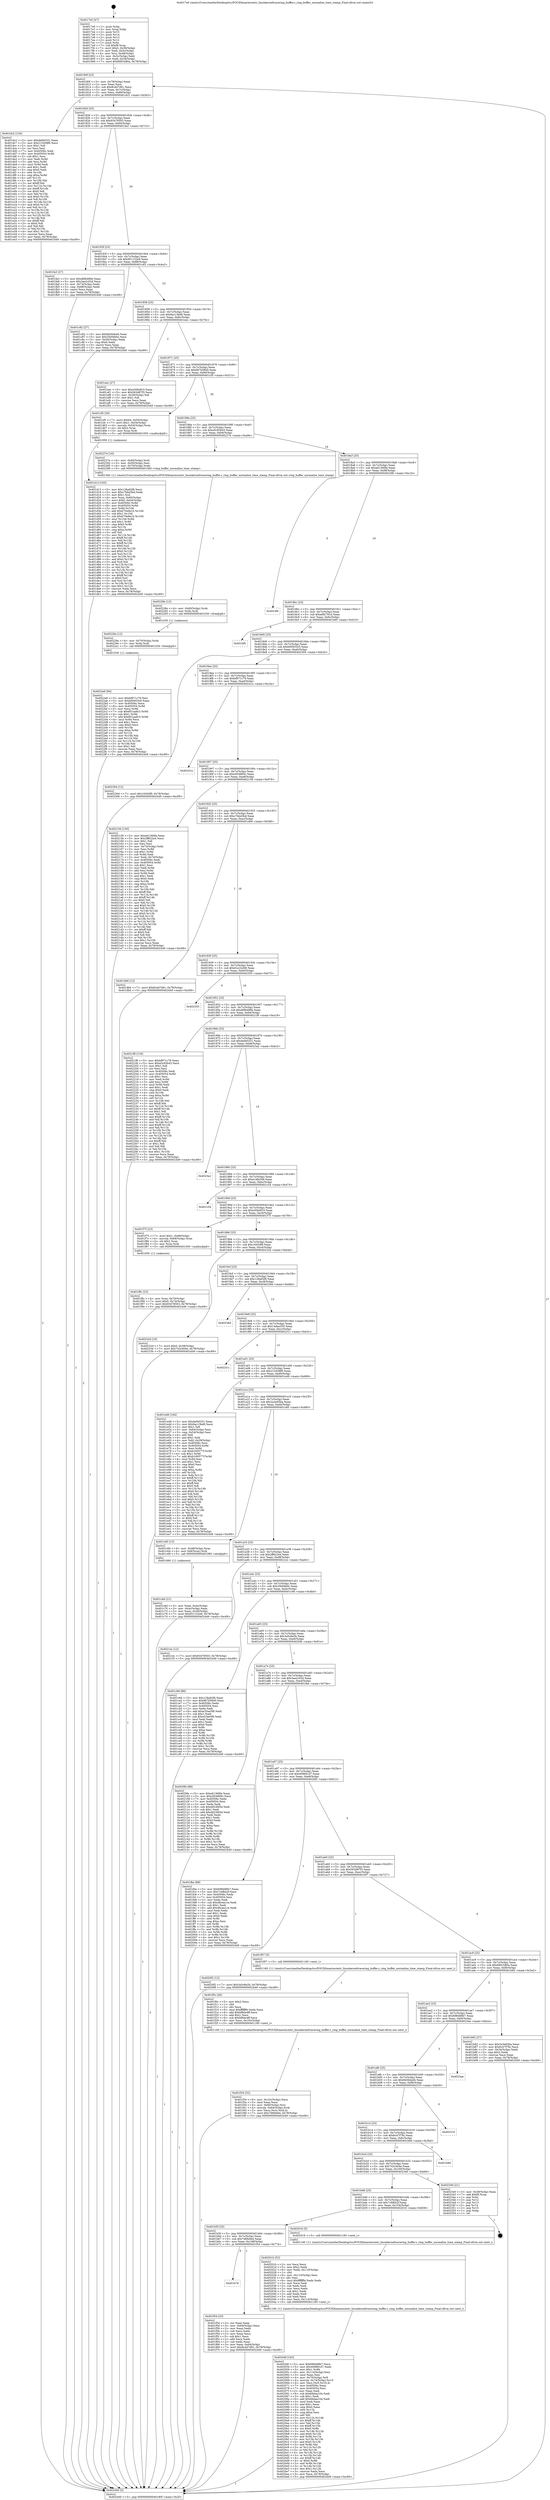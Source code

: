 digraph "0x4017e0" {
  label = "0x4017e0 (/mnt/c/Users/mathe/Desktop/tcc/POCII/binaries/extr_linuxkerneltracering_buffer.c_ring_buffer_normalize_time_stamp_Final-ollvm.out::main(0))"
  labelloc = "t"
  node[shape=record]

  Entry [label="",width=0.3,height=0.3,shape=circle,fillcolor=black,style=filled]
  "0x40180f" [label="{
     0x40180f [23]\l
     | [instrs]\l
     &nbsp;&nbsp;0x40180f \<+3\>: mov -0x78(%rbp),%eax\l
     &nbsp;&nbsp;0x401812 \<+2\>: mov %eax,%ecx\l
     &nbsp;&nbsp;0x401814 \<+6\>: sub $0x8c4d7d91,%ecx\l
     &nbsp;&nbsp;0x40181a \<+3\>: mov %eax,-0x7c(%rbp)\l
     &nbsp;&nbsp;0x40181d \<+3\>: mov %ecx,-0x80(%rbp)\l
     &nbsp;&nbsp;0x401820 \<+6\>: je 0000000000401dc2 \<main+0x5e2\>\l
  }"]
  "0x401dc2" [label="{
     0x401dc2 [134]\l
     | [instrs]\l
     &nbsp;&nbsp;0x401dc2 \<+5\>: mov $0xdef40331,%eax\l
     &nbsp;&nbsp;0x401dc7 \<+5\>: mov $0x215458f0,%ecx\l
     &nbsp;&nbsp;0x401dcc \<+2\>: mov $0x1,%dl\l
     &nbsp;&nbsp;0x401dce \<+2\>: xor %esi,%esi\l
     &nbsp;&nbsp;0x401dd0 \<+7\>: mov 0x40506c,%edi\l
     &nbsp;&nbsp;0x401dd7 \<+8\>: mov 0x405054,%r8d\l
     &nbsp;&nbsp;0x401ddf \<+3\>: sub $0x1,%esi\l
     &nbsp;&nbsp;0x401de2 \<+3\>: mov %edi,%r9d\l
     &nbsp;&nbsp;0x401de5 \<+3\>: add %esi,%r9d\l
     &nbsp;&nbsp;0x401de8 \<+4\>: imul %r9d,%edi\l
     &nbsp;&nbsp;0x401dec \<+3\>: and $0x1,%edi\l
     &nbsp;&nbsp;0x401def \<+3\>: cmp $0x0,%edi\l
     &nbsp;&nbsp;0x401df2 \<+4\>: sete %r10b\l
     &nbsp;&nbsp;0x401df6 \<+4\>: cmp $0xa,%r8d\l
     &nbsp;&nbsp;0x401dfa \<+4\>: setl %r11b\l
     &nbsp;&nbsp;0x401dfe \<+3\>: mov %r10b,%bl\l
     &nbsp;&nbsp;0x401e01 \<+3\>: xor $0xff,%bl\l
     &nbsp;&nbsp;0x401e04 \<+3\>: mov %r11b,%r14b\l
     &nbsp;&nbsp;0x401e07 \<+4\>: xor $0xff,%r14b\l
     &nbsp;&nbsp;0x401e0b \<+3\>: xor $0x0,%dl\l
     &nbsp;&nbsp;0x401e0e \<+3\>: mov %bl,%r15b\l
     &nbsp;&nbsp;0x401e11 \<+4\>: and $0x0,%r15b\l
     &nbsp;&nbsp;0x401e15 \<+3\>: and %dl,%r10b\l
     &nbsp;&nbsp;0x401e18 \<+3\>: mov %r14b,%r12b\l
     &nbsp;&nbsp;0x401e1b \<+4\>: and $0x0,%r12b\l
     &nbsp;&nbsp;0x401e1f \<+3\>: and %dl,%r11b\l
     &nbsp;&nbsp;0x401e22 \<+3\>: or %r10b,%r15b\l
     &nbsp;&nbsp;0x401e25 \<+3\>: or %r11b,%r12b\l
     &nbsp;&nbsp;0x401e28 \<+3\>: xor %r12b,%r15b\l
     &nbsp;&nbsp;0x401e2b \<+3\>: or %r14b,%bl\l
     &nbsp;&nbsp;0x401e2e \<+3\>: xor $0xff,%bl\l
     &nbsp;&nbsp;0x401e31 \<+3\>: or $0x0,%dl\l
     &nbsp;&nbsp;0x401e34 \<+2\>: and %dl,%bl\l
     &nbsp;&nbsp;0x401e36 \<+3\>: or %bl,%r15b\l
     &nbsp;&nbsp;0x401e39 \<+4\>: test $0x1,%r15b\l
     &nbsp;&nbsp;0x401e3d \<+3\>: cmovne %ecx,%eax\l
     &nbsp;&nbsp;0x401e40 \<+3\>: mov %eax,-0x78(%rbp)\l
     &nbsp;&nbsp;0x401e43 \<+5\>: jmp 0000000000402449 \<main+0xc69\>\l
  }"]
  "0x401826" [label="{
     0x401826 [25]\l
     | [instrs]\l
     &nbsp;&nbsp;0x401826 \<+5\>: jmp 000000000040182b \<main+0x4b\>\l
     &nbsp;&nbsp;0x40182b \<+3\>: mov -0x7c(%rbp),%eax\l
     &nbsp;&nbsp;0x40182e \<+5\>: sub $0x93478503,%eax\l
     &nbsp;&nbsp;0x401833 \<+6\>: mov %eax,-0x84(%rbp)\l
     &nbsp;&nbsp;0x401839 \<+6\>: je 0000000000401fa3 \<main+0x7c3\>\l
  }"]
  Exit [label="",width=0.3,height=0.3,shape=circle,fillcolor=black,style=filled,peripheries=2]
  "0x401fa3" [label="{
     0x401fa3 [27]\l
     | [instrs]\l
     &nbsp;&nbsp;0x401fa3 \<+5\>: mov $0xd6fb486b,%eax\l
     &nbsp;&nbsp;0x401fa8 \<+5\>: mov $0x3ae2c02d,%ecx\l
     &nbsp;&nbsp;0x401fad \<+3\>: mov -0x74(%rbp),%edx\l
     &nbsp;&nbsp;0x401fb0 \<+3\>: cmp -0x68(%rbp),%edx\l
     &nbsp;&nbsp;0x401fb3 \<+3\>: cmovl %ecx,%eax\l
     &nbsp;&nbsp;0x401fb6 \<+3\>: mov %eax,-0x78(%rbp)\l
     &nbsp;&nbsp;0x401fb9 \<+5\>: jmp 0000000000402449 \<main+0xc69\>\l
  }"]
  "0x40183f" [label="{
     0x40183f [25]\l
     | [instrs]\l
     &nbsp;&nbsp;0x40183f \<+5\>: jmp 0000000000401844 \<main+0x64\>\l
     &nbsp;&nbsp;0x401844 \<+3\>: mov -0x7c(%rbp),%eax\l
     &nbsp;&nbsp;0x401847 \<+5\>: sub $0x951152e9,%eax\l
     &nbsp;&nbsp;0x40184c \<+6\>: mov %eax,-0x88(%rbp)\l
     &nbsp;&nbsp;0x401852 \<+6\>: je 0000000000401c82 \<main+0x4a2\>\l
  }"]
  "0x4022a6" [label="{
     0x4022a6 [94]\l
     | [instrs]\l
     &nbsp;&nbsp;0x4022a6 \<+5\>: mov $0xbf971c79,%esi\l
     &nbsp;&nbsp;0x4022ab \<+5\>: mov $0xb00933c0,%eax\l
     &nbsp;&nbsp;0x4022b0 \<+7\>: mov 0x40506c,%ecx\l
     &nbsp;&nbsp;0x4022b7 \<+8\>: mov 0x405054,%r8d\l
     &nbsp;&nbsp;0x4022bf \<+3\>: mov %ecx,%r9d\l
     &nbsp;&nbsp;0x4022c2 \<+7\>: sub $0x801aa8c3,%r9d\l
     &nbsp;&nbsp;0x4022c9 \<+4\>: sub $0x1,%r9d\l
     &nbsp;&nbsp;0x4022cd \<+7\>: add $0x801aa8c3,%r9d\l
     &nbsp;&nbsp;0x4022d4 \<+4\>: imul %r9d,%ecx\l
     &nbsp;&nbsp;0x4022d8 \<+3\>: and $0x1,%ecx\l
     &nbsp;&nbsp;0x4022db \<+3\>: cmp $0x0,%ecx\l
     &nbsp;&nbsp;0x4022de \<+4\>: sete %r10b\l
     &nbsp;&nbsp;0x4022e2 \<+4\>: cmp $0xa,%r8d\l
     &nbsp;&nbsp;0x4022e6 \<+4\>: setl %r11b\l
     &nbsp;&nbsp;0x4022ea \<+3\>: mov %r10b,%bl\l
     &nbsp;&nbsp;0x4022ed \<+3\>: and %r11b,%bl\l
     &nbsp;&nbsp;0x4022f0 \<+3\>: xor %r11b,%r10b\l
     &nbsp;&nbsp;0x4022f3 \<+3\>: or %r10b,%bl\l
     &nbsp;&nbsp;0x4022f6 \<+3\>: test $0x1,%bl\l
     &nbsp;&nbsp;0x4022f9 \<+3\>: cmovne %eax,%esi\l
     &nbsp;&nbsp;0x4022fc \<+3\>: mov %esi,-0x78(%rbp)\l
     &nbsp;&nbsp;0x4022ff \<+5\>: jmp 0000000000402449 \<main+0xc69\>\l
  }"]
  "0x401c82" [label="{
     0x401c82 [27]\l
     | [instrs]\l
     &nbsp;&nbsp;0x401c82 \<+5\>: mov $0x6b56ded4,%eax\l
     &nbsp;&nbsp;0x401c87 \<+5\>: mov $0x35b94b0c,%ecx\l
     &nbsp;&nbsp;0x401c8c \<+3\>: mov -0x30(%rbp),%edx\l
     &nbsp;&nbsp;0x401c8f \<+3\>: cmp $0x0,%edx\l
     &nbsp;&nbsp;0x401c92 \<+3\>: cmove %ecx,%eax\l
     &nbsp;&nbsp;0x401c95 \<+3\>: mov %eax,-0x78(%rbp)\l
     &nbsp;&nbsp;0x401c98 \<+5\>: jmp 0000000000402449 \<main+0xc69\>\l
  }"]
  "0x401858" [label="{
     0x401858 [25]\l
     | [instrs]\l
     &nbsp;&nbsp;0x401858 \<+5\>: jmp 000000000040185d \<main+0x7d\>\l
     &nbsp;&nbsp;0x40185d \<+3\>: mov -0x7c(%rbp),%eax\l
     &nbsp;&nbsp;0x401860 \<+5\>: sub $0x9ac13bd0,%eax\l
     &nbsp;&nbsp;0x401865 \<+6\>: mov %eax,-0x8c(%rbp)\l
     &nbsp;&nbsp;0x40186b \<+6\>: je 0000000000401eec \<main+0x70c\>\l
  }"]
  "0x40229a" [label="{
     0x40229a [12]\l
     | [instrs]\l
     &nbsp;&nbsp;0x40229a \<+4\>: mov -0x70(%rbp),%rdx\l
     &nbsp;&nbsp;0x40229e \<+3\>: mov %rdx,%rdi\l
     &nbsp;&nbsp;0x4022a1 \<+5\>: call 0000000000401030 \<free@plt\>\l
     | [calls]\l
     &nbsp;&nbsp;0x401030 \{1\} (unknown)\l
  }"]
  "0x401eec" [label="{
     0x401eec [27]\l
     | [instrs]\l
     &nbsp;&nbsp;0x401eec \<+5\>: mov $0xe50b4f10,%eax\l
     &nbsp;&nbsp;0x401ef1 \<+5\>: mov $0x563d87f3,%ecx\l
     &nbsp;&nbsp;0x401ef6 \<+3\>: mov -0x29(%rbp),%dl\l
     &nbsp;&nbsp;0x401ef9 \<+3\>: test $0x1,%dl\l
     &nbsp;&nbsp;0x401efc \<+3\>: cmovne %ecx,%eax\l
     &nbsp;&nbsp;0x401eff \<+3\>: mov %eax,-0x78(%rbp)\l
     &nbsp;&nbsp;0x401f02 \<+5\>: jmp 0000000000402449 \<main+0xc69\>\l
  }"]
  "0x401871" [label="{
     0x401871 [25]\l
     | [instrs]\l
     &nbsp;&nbsp;0x401871 \<+5\>: jmp 0000000000401876 \<main+0x96\>\l
     &nbsp;&nbsp;0x401876 \<+3\>: mov -0x7c(%rbp),%eax\l
     &nbsp;&nbsp;0x401879 \<+5\>: sub $0x9b7b5840,%eax\l
     &nbsp;&nbsp;0x40187e \<+6\>: mov %eax,-0x90(%rbp)\l
     &nbsp;&nbsp;0x401884 \<+6\>: je 0000000000401cf5 \<main+0x515\>\l
  }"]
  "0x40228e" [label="{
     0x40228e [12]\l
     | [instrs]\l
     &nbsp;&nbsp;0x40228e \<+4\>: mov -0x60(%rbp),%rdx\l
     &nbsp;&nbsp;0x402292 \<+3\>: mov %rdx,%rdi\l
     &nbsp;&nbsp;0x402295 \<+5\>: call 0000000000401030 \<free@plt\>\l
     | [calls]\l
     &nbsp;&nbsp;0x401030 \{1\} (unknown)\l
  }"]
  "0x401cf5" [label="{
     0x401cf5 [30]\l
     | [instrs]\l
     &nbsp;&nbsp;0x401cf5 \<+7\>: movl $0x64,-0x50(%rbp)\l
     &nbsp;&nbsp;0x401cfc \<+7\>: movl $0x1,-0x54(%rbp)\l
     &nbsp;&nbsp;0x401d03 \<+4\>: movslq -0x54(%rbp),%rax\l
     &nbsp;&nbsp;0x401d07 \<+4\>: shl $0x2,%rax\l
     &nbsp;&nbsp;0x401d0b \<+3\>: mov %rax,%rdi\l
     &nbsp;&nbsp;0x401d0e \<+5\>: call 0000000000401050 \<malloc@plt\>\l
     | [calls]\l
     &nbsp;&nbsp;0x401050 \{1\} (unknown)\l
  }"]
  "0x40188a" [label="{
     0x40188a [25]\l
     | [instrs]\l
     &nbsp;&nbsp;0x40188a \<+5\>: jmp 000000000040188f \<main+0xaf\>\l
     &nbsp;&nbsp;0x40188f \<+3\>: mov -0x7c(%rbp),%eax\l
     &nbsp;&nbsp;0x401892 \<+5\>: sub $0xa5c93b43,%eax\l
     &nbsp;&nbsp;0x401897 \<+6\>: mov %eax,-0x94(%rbp)\l
     &nbsp;&nbsp;0x40189d \<+6\>: je 000000000040227e \<main+0xa9e\>\l
  }"]
  "0x40204f" [label="{
     0x40204f [163]\l
     | [instrs]\l
     &nbsp;&nbsp;0x40204f \<+5\>: mov $0x698488b7,%ecx\l
     &nbsp;&nbsp;0x402054 \<+5\>: mov $0x409681d7,%edx\l
     &nbsp;&nbsp;0x402059 \<+3\>: mov $0x1,%r8b\l
     &nbsp;&nbsp;0x40205c \<+6\>: mov -0x114(%rbp),%esi\l
     &nbsp;&nbsp;0x402062 \<+3\>: imul %eax,%esi\l
     &nbsp;&nbsp;0x402065 \<+4\>: mov -0x70(%rbp),%r9\l
     &nbsp;&nbsp;0x402069 \<+4\>: movslq -0x74(%rbp),%r10\l
     &nbsp;&nbsp;0x40206d \<+4\>: mov %esi,(%r9,%r10,4)\l
     &nbsp;&nbsp;0x402071 \<+7\>: mov 0x40506c,%eax\l
     &nbsp;&nbsp;0x402078 \<+7\>: mov 0x405054,%esi\l
     &nbsp;&nbsp;0x40207f \<+2\>: mov %eax,%edi\l
     &nbsp;&nbsp;0x402081 \<+6\>: sub $0x66daa104,%edi\l
     &nbsp;&nbsp;0x402087 \<+3\>: sub $0x1,%edi\l
     &nbsp;&nbsp;0x40208a \<+6\>: add $0x66daa104,%edi\l
     &nbsp;&nbsp;0x402090 \<+3\>: imul %edi,%eax\l
     &nbsp;&nbsp;0x402093 \<+3\>: and $0x1,%eax\l
     &nbsp;&nbsp;0x402096 \<+3\>: cmp $0x0,%eax\l
     &nbsp;&nbsp;0x402099 \<+4\>: sete %r11b\l
     &nbsp;&nbsp;0x40209d \<+3\>: cmp $0xa,%esi\l
     &nbsp;&nbsp;0x4020a0 \<+3\>: setl %bl\l
     &nbsp;&nbsp;0x4020a3 \<+3\>: mov %r11b,%r14b\l
     &nbsp;&nbsp;0x4020a6 \<+4\>: xor $0xff,%r14b\l
     &nbsp;&nbsp;0x4020aa \<+3\>: mov %bl,%r15b\l
     &nbsp;&nbsp;0x4020ad \<+4\>: xor $0xff,%r15b\l
     &nbsp;&nbsp;0x4020b1 \<+4\>: xor $0x0,%r8b\l
     &nbsp;&nbsp;0x4020b5 \<+3\>: mov %r14b,%r12b\l
     &nbsp;&nbsp;0x4020b8 \<+4\>: and $0x0,%r12b\l
     &nbsp;&nbsp;0x4020bc \<+3\>: and %r8b,%r11b\l
     &nbsp;&nbsp;0x4020bf \<+3\>: mov %r15b,%r13b\l
     &nbsp;&nbsp;0x4020c2 \<+4\>: and $0x0,%r13b\l
     &nbsp;&nbsp;0x4020c6 \<+3\>: and %r8b,%bl\l
     &nbsp;&nbsp;0x4020c9 \<+3\>: or %r11b,%r12b\l
     &nbsp;&nbsp;0x4020cc \<+3\>: or %bl,%r13b\l
     &nbsp;&nbsp;0x4020cf \<+3\>: xor %r13b,%r12b\l
     &nbsp;&nbsp;0x4020d2 \<+3\>: or %r15b,%r14b\l
     &nbsp;&nbsp;0x4020d5 \<+4\>: xor $0xff,%r14b\l
     &nbsp;&nbsp;0x4020d9 \<+4\>: or $0x0,%r8b\l
     &nbsp;&nbsp;0x4020dd \<+3\>: and %r8b,%r14b\l
     &nbsp;&nbsp;0x4020e0 \<+3\>: or %r14b,%r12b\l
     &nbsp;&nbsp;0x4020e3 \<+4\>: test $0x1,%r12b\l
     &nbsp;&nbsp;0x4020e7 \<+3\>: cmovne %edx,%ecx\l
     &nbsp;&nbsp;0x4020ea \<+3\>: mov %ecx,-0x78(%rbp)\l
     &nbsp;&nbsp;0x4020ed \<+5\>: jmp 0000000000402449 \<main+0xc69\>\l
  }"]
  "0x40227e" [label="{
     0x40227e [16]\l
     | [instrs]\l
     &nbsp;&nbsp;0x40227e \<+4\>: mov -0x60(%rbp),%rdi\l
     &nbsp;&nbsp;0x402282 \<+3\>: mov -0x50(%rbp),%esi\l
     &nbsp;&nbsp;0x402285 \<+4\>: mov -0x70(%rbp),%rdx\l
     &nbsp;&nbsp;0x402289 \<+5\>: call 00000000004015b0 \<ring_buffer_normalize_time_stamp\>\l
     | [calls]\l
     &nbsp;&nbsp;0x4015b0 \{1\} (/mnt/c/Users/mathe/Desktop/tcc/POCII/binaries/extr_linuxkerneltracering_buffer.c_ring_buffer_normalize_time_stamp_Final-ollvm.out::ring_buffer_normalize_time_stamp)\l
  }"]
  "0x4018a3" [label="{
     0x4018a3 [25]\l
     | [instrs]\l
     &nbsp;&nbsp;0x4018a3 \<+5\>: jmp 00000000004018a8 \<main+0xc8\>\l
     &nbsp;&nbsp;0x4018a8 \<+3\>: mov -0x7c(%rbp),%eax\l
     &nbsp;&nbsp;0x4018ab \<+5\>: sub $0xa61366fa,%eax\l
     &nbsp;&nbsp;0x4018b0 \<+6\>: mov %eax,-0x98(%rbp)\l
     &nbsp;&nbsp;0x4018b6 \<+6\>: je 00000000004023fb \<main+0xc1b\>\l
  }"]
  "0x40201b" [label="{
     0x40201b [52]\l
     | [instrs]\l
     &nbsp;&nbsp;0x40201b \<+2\>: xor %ecx,%ecx\l
     &nbsp;&nbsp;0x40201d \<+5\>: mov $0x2,%edx\l
     &nbsp;&nbsp;0x402022 \<+6\>: mov %edx,-0x110(%rbp)\l
     &nbsp;&nbsp;0x402028 \<+1\>: cltd\l
     &nbsp;&nbsp;0x402029 \<+6\>: mov -0x110(%rbp),%esi\l
     &nbsp;&nbsp;0x40202f \<+2\>: idiv %esi\l
     &nbsp;&nbsp;0x402031 \<+6\>: imul $0xfffffffe,%edx,%edx\l
     &nbsp;&nbsp;0x402037 \<+2\>: mov %ecx,%edi\l
     &nbsp;&nbsp;0x402039 \<+2\>: sub %edx,%edi\l
     &nbsp;&nbsp;0x40203b \<+2\>: mov %ecx,%edx\l
     &nbsp;&nbsp;0x40203d \<+3\>: sub $0x1,%edx\l
     &nbsp;&nbsp;0x402040 \<+2\>: add %edx,%edi\l
     &nbsp;&nbsp;0x402042 \<+2\>: sub %edi,%ecx\l
     &nbsp;&nbsp;0x402044 \<+6\>: mov %ecx,-0x114(%rbp)\l
     &nbsp;&nbsp;0x40204a \<+5\>: call 0000000000401160 \<next_i\>\l
     | [calls]\l
     &nbsp;&nbsp;0x401160 \{1\} (/mnt/c/Users/mathe/Desktop/tcc/POCII/binaries/extr_linuxkerneltracering_buffer.c_ring_buffer_normalize_time_stamp_Final-ollvm.out::next_i)\l
  }"]
  "0x4023fb" [label="{
     0x4023fb\l
  }", style=dashed]
  "0x4018bc" [label="{
     0x4018bc [25]\l
     | [instrs]\l
     &nbsp;&nbsp;0x4018bc \<+5\>: jmp 00000000004018c1 \<main+0xe1\>\l
     &nbsp;&nbsp;0x4018c1 \<+3\>: mov -0x7c(%rbp),%eax\l
     &nbsp;&nbsp;0x4018c4 \<+5\>: sub $0xa6f2781d,%eax\l
     &nbsp;&nbsp;0x4018c9 \<+6\>: mov %eax,-0x9c(%rbp)\l
     &nbsp;&nbsp;0x4018cf \<+6\>: je 0000000000401bf0 \<main+0x410\>\l
  }"]
  "0x401f8c" [label="{
     0x401f8c [23]\l
     | [instrs]\l
     &nbsp;&nbsp;0x401f8c \<+4\>: mov %rax,-0x70(%rbp)\l
     &nbsp;&nbsp;0x401f90 \<+7\>: movl $0x0,-0x74(%rbp)\l
     &nbsp;&nbsp;0x401f97 \<+7\>: movl $0x93478503,-0x78(%rbp)\l
     &nbsp;&nbsp;0x401f9e \<+5\>: jmp 0000000000402449 \<main+0xc69\>\l
  }"]
  "0x401bf0" [label="{
     0x401bf0\l
  }", style=dashed]
  "0x4018d5" [label="{
     0x4018d5 [25]\l
     | [instrs]\l
     &nbsp;&nbsp;0x4018d5 \<+5\>: jmp 00000000004018da \<main+0xfa\>\l
     &nbsp;&nbsp;0x4018da \<+3\>: mov -0x7c(%rbp),%eax\l
     &nbsp;&nbsp;0x4018dd \<+5\>: sub $0xb00933c0,%eax\l
     &nbsp;&nbsp;0x4018e2 \<+6\>: mov %eax,-0xa0(%rbp)\l
     &nbsp;&nbsp;0x4018e8 \<+6\>: je 0000000000402304 \<main+0xb24\>\l
  }"]
  "0x401b78" [label="{
     0x401b78\l
  }", style=dashed]
  "0x402304" [label="{
     0x402304 [12]\l
     | [instrs]\l
     &nbsp;&nbsp;0x402304 \<+7\>: movl $0x1645df9,-0x78(%rbp)\l
     &nbsp;&nbsp;0x40230b \<+5\>: jmp 0000000000402449 \<main+0xc69\>\l
  }"]
  "0x4018ee" [label="{
     0x4018ee [25]\l
     | [instrs]\l
     &nbsp;&nbsp;0x4018ee \<+5\>: jmp 00000000004018f3 \<main+0x113\>\l
     &nbsp;&nbsp;0x4018f3 \<+3\>: mov -0x7c(%rbp),%eax\l
     &nbsp;&nbsp;0x4018f6 \<+5\>: sub $0xbf971c79,%eax\l
     &nbsp;&nbsp;0x4018fb \<+6\>: mov %eax,-0xa4(%rbp)\l
     &nbsp;&nbsp;0x401901 \<+6\>: je 000000000040241a \<main+0xc3a\>\l
  }"]
  "0x401f54" [label="{
     0x401f54 [33]\l
     | [instrs]\l
     &nbsp;&nbsp;0x401f54 \<+2\>: xor %eax,%eax\l
     &nbsp;&nbsp;0x401f56 \<+3\>: mov -0x64(%rbp),%ecx\l
     &nbsp;&nbsp;0x401f59 \<+2\>: mov %eax,%edx\l
     &nbsp;&nbsp;0x401f5b \<+2\>: sub %ecx,%edx\l
     &nbsp;&nbsp;0x401f5d \<+2\>: mov %eax,%ecx\l
     &nbsp;&nbsp;0x401f5f \<+3\>: sub $0x1,%ecx\l
     &nbsp;&nbsp;0x401f62 \<+2\>: add %ecx,%edx\l
     &nbsp;&nbsp;0x401f64 \<+2\>: sub %edx,%eax\l
     &nbsp;&nbsp;0x401f66 \<+3\>: mov %eax,-0x64(%rbp)\l
     &nbsp;&nbsp;0x401f69 \<+7\>: movl $0x8c4d7d91,-0x78(%rbp)\l
     &nbsp;&nbsp;0x401f70 \<+5\>: jmp 0000000000402449 \<main+0xc69\>\l
  }"]
  "0x40241a" [label="{
     0x40241a\l
  }", style=dashed]
  "0x401907" [label="{
     0x401907 [25]\l
     | [instrs]\l
     &nbsp;&nbsp;0x401907 \<+5\>: jmp 000000000040190c \<main+0x12c\>\l
     &nbsp;&nbsp;0x40190c \<+3\>: mov -0x7c(%rbp),%eax\l
     &nbsp;&nbsp;0x40190f \<+5\>: sub $0xc654860c,%eax\l
     &nbsp;&nbsp;0x401914 \<+6\>: mov %eax,-0xa8(%rbp)\l
     &nbsp;&nbsp;0x40191a \<+6\>: je 0000000000402156 \<main+0x976\>\l
  }"]
  "0x401b5f" [label="{
     0x401b5f [25]\l
     | [instrs]\l
     &nbsp;&nbsp;0x401b5f \<+5\>: jmp 0000000000401b64 \<main+0x384\>\l
     &nbsp;&nbsp;0x401b64 \<+3\>: mov -0x7c(%rbp),%eax\l
     &nbsp;&nbsp;0x401b67 \<+5\>: sub $0x7d6fe9e4,%eax\l
     &nbsp;&nbsp;0x401b6c \<+6\>: mov %eax,-0x108(%rbp)\l
     &nbsp;&nbsp;0x401b72 \<+6\>: je 0000000000401f54 \<main+0x774\>\l
  }"]
  "0x402156" [label="{
     0x402156 [150]\l
     | [instrs]\l
     &nbsp;&nbsp;0x402156 \<+5\>: mov $0xa61366fa,%eax\l
     &nbsp;&nbsp;0x40215b \<+5\>: mov $0x2ff622e4,%ecx\l
     &nbsp;&nbsp;0x402160 \<+2\>: mov $0x1,%dl\l
     &nbsp;&nbsp;0x402162 \<+2\>: xor %esi,%esi\l
     &nbsp;&nbsp;0x402164 \<+3\>: mov -0x74(%rbp),%edi\l
     &nbsp;&nbsp;0x402167 \<+3\>: mov %esi,%r8d\l
     &nbsp;&nbsp;0x40216a \<+4\>: sub $0x1,%r8d\l
     &nbsp;&nbsp;0x40216e \<+3\>: sub %r8d,%edi\l
     &nbsp;&nbsp;0x402171 \<+3\>: mov %edi,-0x74(%rbp)\l
     &nbsp;&nbsp;0x402174 \<+7\>: mov 0x40506c,%edi\l
     &nbsp;&nbsp;0x40217b \<+8\>: mov 0x405054,%r8d\l
     &nbsp;&nbsp;0x402183 \<+3\>: sub $0x1,%esi\l
     &nbsp;&nbsp;0x402186 \<+3\>: mov %edi,%r9d\l
     &nbsp;&nbsp;0x402189 \<+3\>: add %esi,%r9d\l
     &nbsp;&nbsp;0x40218c \<+4\>: imul %r9d,%edi\l
     &nbsp;&nbsp;0x402190 \<+3\>: and $0x1,%edi\l
     &nbsp;&nbsp;0x402193 \<+3\>: cmp $0x0,%edi\l
     &nbsp;&nbsp;0x402196 \<+4\>: sete %r10b\l
     &nbsp;&nbsp;0x40219a \<+4\>: cmp $0xa,%r8d\l
     &nbsp;&nbsp;0x40219e \<+4\>: setl %r11b\l
     &nbsp;&nbsp;0x4021a2 \<+3\>: mov %r10b,%bl\l
     &nbsp;&nbsp;0x4021a5 \<+3\>: xor $0xff,%bl\l
     &nbsp;&nbsp;0x4021a8 \<+3\>: mov %r11b,%r14b\l
     &nbsp;&nbsp;0x4021ab \<+4\>: xor $0xff,%r14b\l
     &nbsp;&nbsp;0x4021af \<+3\>: xor $0x0,%dl\l
     &nbsp;&nbsp;0x4021b2 \<+3\>: mov %bl,%r15b\l
     &nbsp;&nbsp;0x4021b5 \<+4\>: and $0x0,%r15b\l
     &nbsp;&nbsp;0x4021b9 \<+3\>: and %dl,%r10b\l
     &nbsp;&nbsp;0x4021bc \<+3\>: mov %r14b,%r12b\l
     &nbsp;&nbsp;0x4021bf \<+4\>: and $0x0,%r12b\l
     &nbsp;&nbsp;0x4021c3 \<+3\>: and %dl,%r11b\l
     &nbsp;&nbsp;0x4021c6 \<+3\>: or %r10b,%r15b\l
     &nbsp;&nbsp;0x4021c9 \<+3\>: or %r11b,%r12b\l
     &nbsp;&nbsp;0x4021cc \<+3\>: xor %r12b,%r15b\l
     &nbsp;&nbsp;0x4021cf \<+3\>: or %r14b,%bl\l
     &nbsp;&nbsp;0x4021d2 \<+3\>: xor $0xff,%bl\l
     &nbsp;&nbsp;0x4021d5 \<+3\>: or $0x0,%dl\l
     &nbsp;&nbsp;0x4021d8 \<+2\>: and %dl,%bl\l
     &nbsp;&nbsp;0x4021da \<+3\>: or %bl,%r15b\l
     &nbsp;&nbsp;0x4021dd \<+4\>: test $0x1,%r15b\l
     &nbsp;&nbsp;0x4021e1 \<+3\>: cmovne %ecx,%eax\l
     &nbsp;&nbsp;0x4021e4 \<+3\>: mov %eax,-0x78(%rbp)\l
     &nbsp;&nbsp;0x4021e7 \<+5\>: jmp 0000000000402449 \<main+0xc69\>\l
  }"]
  "0x401920" [label="{
     0x401920 [25]\l
     | [instrs]\l
     &nbsp;&nbsp;0x401920 \<+5\>: jmp 0000000000401925 \<main+0x145\>\l
     &nbsp;&nbsp;0x401925 \<+3\>: mov -0x7c(%rbp),%eax\l
     &nbsp;&nbsp;0x401928 \<+5\>: sub $0xc7bbd3bd,%eax\l
     &nbsp;&nbsp;0x40192d \<+6\>: mov %eax,-0xac(%rbp)\l
     &nbsp;&nbsp;0x401933 \<+6\>: je 0000000000401db6 \<main+0x5d6\>\l
  }"]
  "0x402016" [label="{
     0x402016 [5]\l
     | [instrs]\l
     &nbsp;&nbsp;0x402016 \<+5\>: call 0000000000401160 \<next_i\>\l
     | [calls]\l
     &nbsp;&nbsp;0x401160 \{1\} (/mnt/c/Users/mathe/Desktop/tcc/POCII/binaries/extr_linuxkerneltracering_buffer.c_ring_buffer_normalize_time_stamp_Final-ollvm.out::next_i)\l
  }"]
  "0x401db6" [label="{
     0x401db6 [12]\l
     | [instrs]\l
     &nbsp;&nbsp;0x401db6 \<+7\>: movl $0x8c4d7d91,-0x78(%rbp)\l
     &nbsp;&nbsp;0x401dbd \<+5\>: jmp 0000000000402449 \<main+0xc69\>\l
  }"]
  "0x401939" [label="{
     0x401939 [25]\l
     | [instrs]\l
     &nbsp;&nbsp;0x401939 \<+5\>: jmp 000000000040193e \<main+0x15e\>\l
     &nbsp;&nbsp;0x40193e \<+3\>: mov -0x7c(%rbp),%eax\l
     &nbsp;&nbsp;0x401941 \<+5\>: sub $0xd1a1b268,%eax\l
     &nbsp;&nbsp;0x401946 \<+6\>: mov %eax,-0xb0(%rbp)\l
     &nbsp;&nbsp;0x40194c \<+6\>: je 0000000000402355 \<main+0xb75\>\l
  }"]
  "0x401b46" [label="{
     0x401b46 [25]\l
     | [instrs]\l
     &nbsp;&nbsp;0x401b46 \<+5\>: jmp 0000000000401b4b \<main+0x36b\>\l
     &nbsp;&nbsp;0x401b4b \<+3\>: mov -0x7c(%rbp),%eax\l
     &nbsp;&nbsp;0x401b4e \<+5\>: sub $0x7c4fbb2f,%eax\l
     &nbsp;&nbsp;0x401b53 \<+6\>: mov %eax,-0x104(%rbp)\l
     &nbsp;&nbsp;0x401b59 \<+6\>: je 0000000000402016 \<main+0x836\>\l
  }"]
  "0x402355" [label="{
     0x402355\l
  }", style=dashed]
  "0x401952" [label="{
     0x401952 [25]\l
     | [instrs]\l
     &nbsp;&nbsp;0x401952 \<+5\>: jmp 0000000000401957 \<main+0x177\>\l
     &nbsp;&nbsp;0x401957 \<+3\>: mov -0x7c(%rbp),%eax\l
     &nbsp;&nbsp;0x40195a \<+5\>: sub $0xd6fb486b,%eax\l
     &nbsp;&nbsp;0x40195f \<+6\>: mov %eax,-0xb4(%rbp)\l
     &nbsp;&nbsp;0x401965 \<+6\>: je 00000000004021f8 \<main+0xa18\>\l
  }"]
  "0x402340" [label="{
     0x402340 [21]\l
     | [instrs]\l
     &nbsp;&nbsp;0x402340 \<+3\>: mov -0x38(%rbp),%eax\l
     &nbsp;&nbsp;0x402343 \<+7\>: add $0xf8,%rsp\l
     &nbsp;&nbsp;0x40234a \<+1\>: pop %rbx\l
     &nbsp;&nbsp;0x40234b \<+2\>: pop %r12\l
     &nbsp;&nbsp;0x40234d \<+2\>: pop %r13\l
     &nbsp;&nbsp;0x40234f \<+2\>: pop %r14\l
     &nbsp;&nbsp;0x402351 \<+2\>: pop %r15\l
     &nbsp;&nbsp;0x402353 \<+1\>: pop %rbp\l
     &nbsp;&nbsp;0x402354 \<+1\>: ret\l
  }"]
  "0x4021f8" [label="{
     0x4021f8 [134]\l
     | [instrs]\l
     &nbsp;&nbsp;0x4021f8 \<+5\>: mov $0xbf971c79,%eax\l
     &nbsp;&nbsp;0x4021fd \<+5\>: mov $0xa5c93b43,%ecx\l
     &nbsp;&nbsp;0x402202 \<+2\>: mov $0x1,%dl\l
     &nbsp;&nbsp;0x402204 \<+2\>: xor %esi,%esi\l
     &nbsp;&nbsp;0x402206 \<+7\>: mov 0x40506c,%edi\l
     &nbsp;&nbsp;0x40220d \<+8\>: mov 0x405054,%r8d\l
     &nbsp;&nbsp;0x402215 \<+3\>: sub $0x1,%esi\l
     &nbsp;&nbsp;0x402218 \<+3\>: mov %edi,%r9d\l
     &nbsp;&nbsp;0x40221b \<+3\>: add %esi,%r9d\l
     &nbsp;&nbsp;0x40221e \<+4\>: imul %r9d,%edi\l
     &nbsp;&nbsp;0x402222 \<+3\>: and $0x1,%edi\l
     &nbsp;&nbsp;0x402225 \<+3\>: cmp $0x0,%edi\l
     &nbsp;&nbsp;0x402228 \<+4\>: sete %r10b\l
     &nbsp;&nbsp;0x40222c \<+4\>: cmp $0xa,%r8d\l
     &nbsp;&nbsp;0x402230 \<+4\>: setl %r11b\l
     &nbsp;&nbsp;0x402234 \<+3\>: mov %r10b,%bl\l
     &nbsp;&nbsp;0x402237 \<+3\>: xor $0xff,%bl\l
     &nbsp;&nbsp;0x40223a \<+3\>: mov %r11b,%r14b\l
     &nbsp;&nbsp;0x40223d \<+4\>: xor $0xff,%r14b\l
     &nbsp;&nbsp;0x402241 \<+3\>: xor $0x1,%dl\l
     &nbsp;&nbsp;0x402244 \<+3\>: mov %bl,%r15b\l
     &nbsp;&nbsp;0x402247 \<+4\>: and $0xff,%r15b\l
     &nbsp;&nbsp;0x40224b \<+3\>: and %dl,%r10b\l
     &nbsp;&nbsp;0x40224e \<+3\>: mov %r14b,%r12b\l
     &nbsp;&nbsp;0x402251 \<+4\>: and $0xff,%r12b\l
     &nbsp;&nbsp;0x402255 \<+3\>: and %dl,%r11b\l
     &nbsp;&nbsp;0x402258 \<+3\>: or %r10b,%r15b\l
     &nbsp;&nbsp;0x40225b \<+3\>: or %r11b,%r12b\l
     &nbsp;&nbsp;0x40225e \<+3\>: xor %r12b,%r15b\l
     &nbsp;&nbsp;0x402261 \<+3\>: or %r14b,%bl\l
     &nbsp;&nbsp;0x402264 \<+3\>: xor $0xff,%bl\l
     &nbsp;&nbsp;0x402267 \<+3\>: or $0x1,%dl\l
     &nbsp;&nbsp;0x40226a \<+2\>: and %dl,%bl\l
     &nbsp;&nbsp;0x40226c \<+3\>: or %bl,%r15b\l
     &nbsp;&nbsp;0x40226f \<+4\>: test $0x1,%r15b\l
     &nbsp;&nbsp;0x402273 \<+3\>: cmovne %ecx,%eax\l
     &nbsp;&nbsp;0x402276 \<+3\>: mov %eax,-0x78(%rbp)\l
     &nbsp;&nbsp;0x402279 \<+5\>: jmp 0000000000402449 \<main+0xc69\>\l
  }"]
  "0x40196b" [label="{
     0x40196b [25]\l
     | [instrs]\l
     &nbsp;&nbsp;0x40196b \<+5\>: jmp 0000000000401970 \<main+0x190\>\l
     &nbsp;&nbsp;0x401970 \<+3\>: mov -0x7c(%rbp),%eax\l
     &nbsp;&nbsp;0x401973 \<+5\>: sub $0xdef40331,%eax\l
     &nbsp;&nbsp;0x401978 \<+6\>: mov %eax,-0xb8(%rbp)\l
     &nbsp;&nbsp;0x40197e \<+6\>: je 00000000004023a2 \<main+0xbc2\>\l
  }"]
  "0x401b2d" [label="{
     0x401b2d [25]\l
     | [instrs]\l
     &nbsp;&nbsp;0x401b2d \<+5\>: jmp 0000000000401b32 \<main+0x352\>\l
     &nbsp;&nbsp;0x401b32 \<+3\>: mov -0x7c(%rbp),%eax\l
     &nbsp;&nbsp;0x401b35 \<+5\>: sub $0x743c404e,%eax\l
     &nbsp;&nbsp;0x401b3a \<+6\>: mov %eax,-0x100(%rbp)\l
     &nbsp;&nbsp;0x401b40 \<+6\>: je 0000000000402340 \<main+0xb60\>\l
  }"]
  "0x4023a2" [label="{
     0x4023a2\l
  }", style=dashed]
  "0x401984" [label="{
     0x401984 [25]\l
     | [instrs]\l
     &nbsp;&nbsp;0x401984 \<+5\>: jmp 0000000000401989 \<main+0x1a9\>\l
     &nbsp;&nbsp;0x401989 \<+3\>: mov -0x7c(%rbp),%eax\l
     &nbsp;&nbsp;0x40198c \<+5\>: sub $0xe1dfa548,%eax\l
     &nbsp;&nbsp;0x401991 \<+6\>: mov %eax,-0xbc(%rbp)\l
     &nbsp;&nbsp;0x401997 \<+6\>: je 0000000000401c54 \<main+0x474\>\l
  }"]
  "0x401b9d" [label="{
     0x401b9d\l
  }", style=dashed]
  "0x401c54" [label="{
     0x401c54\l
  }", style=dashed]
  "0x40199d" [label="{
     0x40199d [25]\l
     | [instrs]\l
     &nbsp;&nbsp;0x40199d \<+5\>: jmp 00000000004019a2 \<main+0x1c2\>\l
     &nbsp;&nbsp;0x4019a2 \<+3\>: mov -0x7c(%rbp),%eax\l
     &nbsp;&nbsp;0x4019a5 \<+5\>: sub $0xe50b4f10,%eax\l
     &nbsp;&nbsp;0x4019aa \<+6\>: mov %eax,-0xc0(%rbp)\l
     &nbsp;&nbsp;0x4019b0 \<+6\>: je 0000000000401f75 \<main+0x795\>\l
  }"]
  "0x401b14" [label="{
     0x401b14 [25]\l
     | [instrs]\l
     &nbsp;&nbsp;0x401b14 \<+5\>: jmp 0000000000401b19 \<main+0x339\>\l
     &nbsp;&nbsp;0x401b19 \<+3\>: mov -0x7c(%rbp),%eax\l
     &nbsp;&nbsp;0x401b1c \<+5\>: sub $0x6c47f78c,%eax\l
     &nbsp;&nbsp;0x401b21 \<+6\>: mov %eax,-0xfc(%rbp)\l
     &nbsp;&nbsp;0x401b27 \<+6\>: je 0000000000401b9d \<main+0x3bd\>\l
  }"]
  "0x401f75" [label="{
     0x401f75 [23]\l
     | [instrs]\l
     &nbsp;&nbsp;0x401f75 \<+7\>: movl $0x1,-0x68(%rbp)\l
     &nbsp;&nbsp;0x401f7c \<+4\>: movslq -0x68(%rbp),%rax\l
     &nbsp;&nbsp;0x401f80 \<+4\>: shl $0x2,%rax\l
     &nbsp;&nbsp;0x401f84 \<+3\>: mov %rax,%rdi\l
     &nbsp;&nbsp;0x401f87 \<+5\>: call 0000000000401050 \<malloc@plt\>\l
     | [calls]\l
     &nbsp;&nbsp;0x401050 \{1\} (unknown)\l
  }"]
  "0x4019b6" [label="{
     0x4019b6 [25]\l
     | [instrs]\l
     &nbsp;&nbsp;0x4019b6 \<+5\>: jmp 00000000004019bb \<main+0x1db\>\l
     &nbsp;&nbsp;0x4019bb \<+3\>: mov -0x7c(%rbp),%eax\l
     &nbsp;&nbsp;0x4019be \<+5\>: sub $0x1645df9,%eax\l
     &nbsp;&nbsp;0x4019c3 \<+6\>: mov %eax,-0xc4(%rbp)\l
     &nbsp;&nbsp;0x4019c9 \<+6\>: je 000000000040232d \<main+0xb4d\>\l
  }"]
  "0x402310" [label="{
     0x402310\l
  }", style=dashed]
  "0x40232d" [label="{
     0x40232d [19]\l
     | [instrs]\l
     &nbsp;&nbsp;0x40232d \<+7\>: movl $0x0,-0x38(%rbp)\l
     &nbsp;&nbsp;0x402334 \<+7\>: movl $0x743c404e,-0x78(%rbp)\l
     &nbsp;&nbsp;0x40233b \<+5\>: jmp 0000000000402449 \<main+0xc69\>\l
  }"]
  "0x4019cf" [label="{
     0x4019cf [25]\l
     | [instrs]\l
     &nbsp;&nbsp;0x4019cf \<+5\>: jmp 00000000004019d4 \<main+0x1f4\>\l
     &nbsp;&nbsp;0x4019d4 \<+3\>: mov -0x7c(%rbp),%eax\l
     &nbsp;&nbsp;0x4019d7 \<+5\>: sub $0x128a92f6,%eax\l
     &nbsp;&nbsp;0x4019dc \<+6\>: mov %eax,-0xc8(%rbp)\l
     &nbsp;&nbsp;0x4019e2 \<+6\>: je 000000000040236d \<main+0xb8d\>\l
  }"]
  "0x401afb" [label="{
     0x401afb [25]\l
     | [instrs]\l
     &nbsp;&nbsp;0x401afb \<+5\>: jmp 0000000000401b00 \<main+0x320\>\l
     &nbsp;&nbsp;0x401b00 \<+3\>: mov -0x7c(%rbp),%eax\l
     &nbsp;&nbsp;0x401b03 \<+5\>: sub $0x6b56ded4,%eax\l
     &nbsp;&nbsp;0x401b08 \<+6\>: mov %eax,-0xf8(%rbp)\l
     &nbsp;&nbsp;0x401b0e \<+6\>: je 0000000000402310 \<main+0xb30\>\l
  }"]
  "0x40236d" [label="{
     0x40236d\l
  }", style=dashed]
  "0x4019e8" [label="{
     0x4019e8 [25]\l
     | [instrs]\l
     &nbsp;&nbsp;0x4019e8 \<+5\>: jmp 00000000004019ed \<main+0x20d\>\l
     &nbsp;&nbsp;0x4019ed \<+3\>: mov -0x7c(%rbp),%eax\l
     &nbsp;&nbsp;0x4019f0 \<+5\>: sub $0x14dea355,%eax\l
     &nbsp;&nbsp;0x4019f5 \<+6\>: mov %eax,-0xcc(%rbp)\l
     &nbsp;&nbsp;0x4019fb \<+6\>: je 000000000040231c \<main+0xb3c\>\l
  }"]
  "0x4023ae" [label="{
     0x4023ae\l
  }", style=dashed]
  "0x40231c" [label="{
     0x40231c\l
  }", style=dashed]
  "0x401a01" [label="{
     0x401a01 [25]\l
     | [instrs]\l
     &nbsp;&nbsp;0x401a01 \<+5\>: jmp 0000000000401a06 \<main+0x226\>\l
     &nbsp;&nbsp;0x401a06 \<+3\>: mov -0x7c(%rbp),%eax\l
     &nbsp;&nbsp;0x401a09 \<+5\>: sub $0x215458f0,%eax\l
     &nbsp;&nbsp;0x401a0e \<+6\>: mov %eax,-0xd0(%rbp)\l
     &nbsp;&nbsp;0x401a14 \<+6\>: je 0000000000401e48 \<main+0x668\>\l
  }"]
  "0x401f34" [label="{
     0x401f34 [32]\l
     | [instrs]\l
     &nbsp;&nbsp;0x401f34 \<+6\>: mov -0x10c(%rbp),%ecx\l
     &nbsp;&nbsp;0x401f3a \<+3\>: imul %eax,%ecx\l
     &nbsp;&nbsp;0x401f3d \<+4\>: mov -0x60(%rbp),%rsi\l
     &nbsp;&nbsp;0x401f41 \<+4\>: movslq -0x64(%rbp),%rdi\l
     &nbsp;&nbsp;0x401f45 \<+3\>: mov %ecx,(%rsi,%rdi,4)\l
     &nbsp;&nbsp;0x401f48 \<+7\>: movl $0x7d6fe9e4,-0x78(%rbp)\l
     &nbsp;&nbsp;0x401f4f \<+5\>: jmp 0000000000402449 \<main+0xc69\>\l
  }"]
  "0x401e48" [label="{
     0x401e48 [164]\l
     | [instrs]\l
     &nbsp;&nbsp;0x401e48 \<+5\>: mov $0xdef40331,%eax\l
     &nbsp;&nbsp;0x401e4d \<+5\>: mov $0x9ac13bd0,%ecx\l
     &nbsp;&nbsp;0x401e52 \<+2\>: mov $0x1,%dl\l
     &nbsp;&nbsp;0x401e54 \<+3\>: mov -0x64(%rbp),%esi\l
     &nbsp;&nbsp;0x401e57 \<+3\>: cmp -0x54(%rbp),%esi\l
     &nbsp;&nbsp;0x401e5a \<+4\>: setl %dil\l
     &nbsp;&nbsp;0x401e5e \<+4\>: and $0x1,%dil\l
     &nbsp;&nbsp;0x401e62 \<+4\>: mov %dil,-0x29(%rbp)\l
     &nbsp;&nbsp;0x401e66 \<+7\>: mov 0x40506c,%esi\l
     &nbsp;&nbsp;0x401e6d \<+8\>: mov 0x405054,%r8d\l
     &nbsp;&nbsp;0x401e75 \<+3\>: mov %esi,%r9d\l
     &nbsp;&nbsp;0x401e78 \<+7\>: sub $0xb160577f,%r9d\l
     &nbsp;&nbsp;0x401e7f \<+4\>: sub $0x1,%r9d\l
     &nbsp;&nbsp;0x401e83 \<+7\>: add $0xb160577f,%r9d\l
     &nbsp;&nbsp;0x401e8a \<+4\>: imul %r9d,%esi\l
     &nbsp;&nbsp;0x401e8e \<+3\>: and $0x1,%esi\l
     &nbsp;&nbsp;0x401e91 \<+3\>: cmp $0x0,%esi\l
     &nbsp;&nbsp;0x401e94 \<+4\>: sete %dil\l
     &nbsp;&nbsp;0x401e98 \<+4\>: cmp $0xa,%r8d\l
     &nbsp;&nbsp;0x401e9c \<+4\>: setl %r10b\l
     &nbsp;&nbsp;0x401ea0 \<+3\>: mov %dil,%r11b\l
     &nbsp;&nbsp;0x401ea3 \<+4\>: xor $0xff,%r11b\l
     &nbsp;&nbsp;0x401ea7 \<+3\>: mov %r10b,%bl\l
     &nbsp;&nbsp;0x401eaa \<+3\>: xor $0xff,%bl\l
     &nbsp;&nbsp;0x401ead \<+3\>: xor $0x0,%dl\l
     &nbsp;&nbsp;0x401eb0 \<+3\>: mov %r11b,%r14b\l
     &nbsp;&nbsp;0x401eb3 \<+4\>: and $0x0,%r14b\l
     &nbsp;&nbsp;0x401eb7 \<+3\>: and %dl,%dil\l
     &nbsp;&nbsp;0x401eba \<+3\>: mov %bl,%r15b\l
     &nbsp;&nbsp;0x401ebd \<+4\>: and $0x0,%r15b\l
     &nbsp;&nbsp;0x401ec1 \<+3\>: and %dl,%r10b\l
     &nbsp;&nbsp;0x401ec4 \<+3\>: or %dil,%r14b\l
     &nbsp;&nbsp;0x401ec7 \<+3\>: or %r10b,%r15b\l
     &nbsp;&nbsp;0x401eca \<+3\>: xor %r15b,%r14b\l
     &nbsp;&nbsp;0x401ecd \<+3\>: or %bl,%r11b\l
     &nbsp;&nbsp;0x401ed0 \<+4\>: xor $0xff,%r11b\l
     &nbsp;&nbsp;0x401ed4 \<+3\>: or $0x0,%dl\l
     &nbsp;&nbsp;0x401ed7 \<+3\>: and %dl,%r11b\l
     &nbsp;&nbsp;0x401eda \<+3\>: or %r11b,%r14b\l
     &nbsp;&nbsp;0x401edd \<+4\>: test $0x1,%r14b\l
     &nbsp;&nbsp;0x401ee1 \<+3\>: cmovne %ecx,%eax\l
     &nbsp;&nbsp;0x401ee4 \<+3\>: mov %eax,-0x78(%rbp)\l
     &nbsp;&nbsp;0x401ee7 \<+5\>: jmp 0000000000402449 \<main+0xc69\>\l
  }"]
  "0x401a1a" [label="{
     0x401a1a [25]\l
     | [instrs]\l
     &nbsp;&nbsp;0x401a1a \<+5\>: jmp 0000000000401a1f \<main+0x23f\>\l
     &nbsp;&nbsp;0x401a1f \<+3\>: mov -0x7c(%rbp),%eax\l
     &nbsp;&nbsp;0x401a22 \<+5\>: sub $0x2a3e93ba,%eax\l
     &nbsp;&nbsp;0x401a27 \<+6\>: mov %eax,-0xd4(%rbp)\l
     &nbsp;&nbsp;0x401a2d \<+6\>: je 0000000000401c60 \<main+0x480\>\l
  }"]
  "0x401f0c" [label="{
     0x401f0c [40]\l
     | [instrs]\l
     &nbsp;&nbsp;0x401f0c \<+5\>: mov $0x2,%ecx\l
     &nbsp;&nbsp;0x401f11 \<+1\>: cltd\l
     &nbsp;&nbsp;0x401f12 \<+2\>: idiv %ecx\l
     &nbsp;&nbsp;0x401f14 \<+6\>: imul $0xfffffffe,%edx,%ecx\l
     &nbsp;&nbsp;0x401f1a \<+6\>: add $0xbf8de4ff,%ecx\l
     &nbsp;&nbsp;0x401f20 \<+3\>: add $0x1,%ecx\l
     &nbsp;&nbsp;0x401f23 \<+6\>: sub $0xbf8de4ff,%ecx\l
     &nbsp;&nbsp;0x401f29 \<+6\>: mov %ecx,-0x10c(%rbp)\l
     &nbsp;&nbsp;0x401f2f \<+5\>: call 0000000000401160 \<next_i\>\l
     | [calls]\l
     &nbsp;&nbsp;0x401160 \{1\} (/mnt/c/Users/mathe/Desktop/tcc/POCII/binaries/extr_linuxkerneltracering_buffer.c_ring_buffer_normalize_time_stamp_Final-ollvm.out::next_i)\l
  }"]
  "0x401c60" [label="{
     0x401c60 [13]\l
     | [instrs]\l
     &nbsp;&nbsp;0x401c60 \<+4\>: mov -0x48(%rbp),%rax\l
     &nbsp;&nbsp;0x401c64 \<+4\>: mov 0x8(%rax),%rdi\l
     &nbsp;&nbsp;0x401c68 \<+5\>: call 0000000000401060 \<atoi@plt\>\l
     | [calls]\l
     &nbsp;&nbsp;0x401060 \{1\} (unknown)\l
  }"]
  "0x401a33" [label="{
     0x401a33 [25]\l
     | [instrs]\l
     &nbsp;&nbsp;0x401a33 \<+5\>: jmp 0000000000401a38 \<main+0x258\>\l
     &nbsp;&nbsp;0x401a38 \<+3\>: mov -0x7c(%rbp),%eax\l
     &nbsp;&nbsp;0x401a3b \<+5\>: sub $0x2ff622e4,%eax\l
     &nbsp;&nbsp;0x401a40 \<+6\>: mov %eax,-0xd8(%rbp)\l
     &nbsp;&nbsp;0x401a46 \<+6\>: je 00000000004021ec \<main+0xa0c\>\l
  }"]
  "0x401d13" [label="{
     0x401d13 [163]\l
     | [instrs]\l
     &nbsp;&nbsp;0x401d13 \<+5\>: mov $0x128a92f6,%ecx\l
     &nbsp;&nbsp;0x401d18 \<+5\>: mov $0xc7bbd3bd,%edx\l
     &nbsp;&nbsp;0x401d1d \<+3\>: mov $0x1,%sil\l
     &nbsp;&nbsp;0x401d20 \<+4\>: mov %rax,-0x60(%rbp)\l
     &nbsp;&nbsp;0x401d24 \<+7\>: movl $0x0,-0x64(%rbp)\l
     &nbsp;&nbsp;0x401d2b \<+8\>: mov 0x40506c,%r8d\l
     &nbsp;&nbsp;0x401d33 \<+8\>: mov 0x405054,%r9d\l
     &nbsp;&nbsp;0x401d3b \<+3\>: mov %r8d,%r10d\l
     &nbsp;&nbsp;0x401d3e \<+7\>: add $0xb70e9e10,%r10d\l
     &nbsp;&nbsp;0x401d45 \<+4\>: sub $0x1,%r10d\l
     &nbsp;&nbsp;0x401d49 \<+7\>: sub $0xb70e9e10,%r10d\l
     &nbsp;&nbsp;0x401d50 \<+4\>: imul %r10d,%r8d\l
     &nbsp;&nbsp;0x401d54 \<+4\>: and $0x1,%r8d\l
     &nbsp;&nbsp;0x401d58 \<+4\>: cmp $0x0,%r8d\l
     &nbsp;&nbsp;0x401d5c \<+4\>: sete %r11b\l
     &nbsp;&nbsp;0x401d60 \<+4\>: cmp $0xa,%r9d\l
     &nbsp;&nbsp;0x401d64 \<+3\>: setl %bl\l
     &nbsp;&nbsp;0x401d67 \<+3\>: mov %r11b,%r14b\l
     &nbsp;&nbsp;0x401d6a \<+4\>: xor $0xff,%r14b\l
     &nbsp;&nbsp;0x401d6e \<+3\>: mov %bl,%r15b\l
     &nbsp;&nbsp;0x401d71 \<+4\>: xor $0xff,%r15b\l
     &nbsp;&nbsp;0x401d75 \<+4\>: xor $0x0,%sil\l
     &nbsp;&nbsp;0x401d79 \<+3\>: mov %r14b,%r12b\l
     &nbsp;&nbsp;0x401d7c \<+4\>: and $0x0,%r12b\l
     &nbsp;&nbsp;0x401d80 \<+3\>: and %sil,%r11b\l
     &nbsp;&nbsp;0x401d83 \<+3\>: mov %r15b,%r13b\l
     &nbsp;&nbsp;0x401d86 \<+4\>: and $0x0,%r13b\l
     &nbsp;&nbsp;0x401d8a \<+3\>: and %sil,%bl\l
     &nbsp;&nbsp;0x401d8d \<+3\>: or %r11b,%r12b\l
     &nbsp;&nbsp;0x401d90 \<+3\>: or %bl,%r13b\l
     &nbsp;&nbsp;0x401d93 \<+3\>: xor %r13b,%r12b\l
     &nbsp;&nbsp;0x401d96 \<+3\>: or %r15b,%r14b\l
     &nbsp;&nbsp;0x401d99 \<+4\>: xor $0xff,%r14b\l
     &nbsp;&nbsp;0x401d9d \<+4\>: or $0x0,%sil\l
     &nbsp;&nbsp;0x401da1 \<+3\>: and %sil,%r14b\l
     &nbsp;&nbsp;0x401da4 \<+3\>: or %r14b,%r12b\l
     &nbsp;&nbsp;0x401da7 \<+4\>: test $0x1,%r12b\l
     &nbsp;&nbsp;0x401dab \<+3\>: cmovne %edx,%ecx\l
     &nbsp;&nbsp;0x401dae \<+3\>: mov %ecx,-0x78(%rbp)\l
     &nbsp;&nbsp;0x401db1 \<+5\>: jmp 0000000000402449 \<main+0xc69\>\l
  }"]
  "0x4021ec" [label="{
     0x4021ec [12]\l
     | [instrs]\l
     &nbsp;&nbsp;0x4021ec \<+7\>: movl $0x93478503,-0x78(%rbp)\l
     &nbsp;&nbsp;0x4021f3 \<+5\>: jmp 0000000000402449 \<main+0xc69\>\l
  }"]
  "0x401a4c" [label="{
     0x401a4c [25]\l
     | [instrs]\l
     &nbsp;&nbsp;0x401a4c \<+5\>: jmp 0000000000401a51 \<main+0x271\>\l
     &nbsp;&nbsp;0x401a51 \<+3\>: mov -0x7c(%rbp),%eax\l
     &nbsp;&nbsp;0x401a54 \<+5\>: sub $0x35b94b0c,%eax\l
     &nbsp;&nbsp;0x401a59 \<+6\>: mov %eax,-0xdc(%rbp)\l
     &nbsp;&nbsp;0x401a5f \<+6\>: je 0000000000401c9d \<main+0x4bd\>\l
  }"]
  "0x401c6d" [label="{
     0x401c6d [21]\l
     | [instrs]\l
     &nbsp;&nbsp;0x401c6d \<+3\>: mov %eax,-0x4c(%rbp)\l
     &nbsp;&nbsp;0x401c70 \<+3\>: mov -0x4c(%rbp),%eax\l
     &nbsp;&nbsp;0x401c73 \<+3\>: mov %eax,-0x30(%rbp)\l
     &nbsp;&nbsp;0x401c76 \<+7\>: movl $0x951152e9,-0x78(%rbp)\l
     &nbsp;&nbsp;0x401c7d \<+5\>: jmp 0000000000402449 \<main+0xc69\>\l
  }"]
  "0x401c9d" [label="{
     0x401c9d [88]\l
     | [instrs]\l
     &nbsp;&nbsp;0x401c9d \<+5\>: mov $0x128a92f6,%eax\l
     &nbsp;&nbsp;0x401ca2 \<+5\>: mov $0x9b7b5840,%ecx\l
     &nbsp;&nbsp;0x401ca7 \<+7\>: mov 0x40506c,%edx\l
     &nbsp;&nbsp;0x401cae \<+7\>: mov 0x405054,%esi\l
     &nbsp;&nbsp;0x401cb5 \<+2\>: mov %edx,%edi\l
     &nbsp;&nbsp;0x401cb7 \<+6\>: add $0xe33ae5f6,%edi\l
     &nbsp;&nbsp;0x401cbd \<+3\>: sub $0x1,%edi\l
     &nbsp;&nbsp;0x401cc0 \<+6\>: sub $0xe33ae5f6,%edi\l
     &nbsp;&nbsp;0x401cc6 \<+3\>: imul %edi,%edx\l
     &nbsp;&nbsp;0x401cc9 \<+3\>: and $0x1,%edx\l
     &nbsp;&nbsp;0x401ccc \<+3\>: cmp $0x0,%edx\l
     &nbsp;&nbsp;0x401ccf \<+4\>: sete %r8b\l
     &nbsp;&nbsp;0x401cd3 \<+3\>: cmp $0xa,%esi\l
     &nbsp;&nbsp;0x401cd6 \<+4\>: setl %r9b\l
     &nbsp;&nbsp;0x401cda \<+3\>: mov %r8b,%r10b\l
     &nbsp;&nbsp;0x401cdd \<+3\>: and %r9b,%r10b\l
     &nbsp;&nbsp;0x401ce0 \<+3\>: xor %r9b,%r8b\l
     &nbsp;&nbsp;0x401ce3 \<+3\>: or %r8b,%r10b\l
     &nbsp;&nbsp;0x401ce6 \<+4\>: test $0x1,%r10b\l
     &nbsp;&nbsp;0x401cea \<+3\>: cmovne %ecx,%eax\l
     &nbsp;&nbsp;0x401ced \<+3\>: mov %eax,-0x78(%rbp)\l
     &nbsp;&nbsp;0x401cf0 \<+5\>: jmp 0000000000402449 \<main+0xc69\>\l
  }"]
  "0x401a65" [label="{
     0x401a65 [25]\l
     | [instrs]\l
     &nbsp;&nbsp;0x401a65 \<+5\>: jmp 0000000000401a6a \<main+0x28a\>\l
     &nbsp;&nbsp;0x401a6a \<+3\>: mov -0x7c(%rbp),%eax\l
     &nbsp;&nbsp;0x401a6d \<+5\>: sub $0x3a5c8e2b,%eax\l
     &nbsp;&nbsp;0x401a72 \<+6\>: mov %eax,-0xe0(%rbp)\l
     &nbsp;&nbsp;0x401a78 \<+6\>: je 00000000004020fe \<main+0x91e\>\l
  }"]
  "0x4017e0" [label="{
     0x4017e0 [47]\l
     | [instrs]\l
     &nbsp;&nbsp;0x4017e0 \<+1\>: push %rbp\l
     &nbsp;&nbsp;0x4017e1 \<+3\>: mov %rsp,%rbp\l
     &nbsp;&nbsp;0x4017e4 \<+2\>: push %r15\l
     &nbsp;&nbsp;0x4017e6 \<+2\>: push %r14\l
     &nbsp;&nbsp;0x4017e8 \<+2\>: push %r13\l
     &nbsp;&nbsp;0x4017ea \<+2\>: push %r12\l
     &nbsp;&nbsp;0x4017ec \<+1\>: push %rbx\l
     &nbsp;&nbsp;0x4017ed \<+7\>: sub $0xf8,%rsp\l
     &nbsp;&nbsp;0x4017f4 \<+7\>: movl $0x0,-0x38(%rbp)\l
     &nbsp;&nbsp;0x4017fb \<+3\>: mov %edi,-0x3c(%rbp)\l
     &nbsp;&nbsp;0x4017fe \<+4\>: mov %rsi,-0x48(%rbp)\l
     &nbsp;&nbsp;0x401802 \<+3\>: mov -0x3c(%rbp),%edi\l
     &nbsp;&nbsp;0x401805 \<+3\>: mov %edi,-0x34(%rbp)\l
     &nbsp;&nbsp;0x401808 \<+7\>: movl $0x6891b80a,-0x78(%rbp)\l
  }"]
  "0x4020fe" [label="{
     0x4020fe [88]\l
     | [instrs]\l
     &nbsp;&nbsp;0x4020fe \<+5\>: mov $0xa61366fa,%eax\l
     &nbsp;&nbsp;0x402103 \<+5\>: mov $0xc654860c,%ecx\l
     &nbsp;&nbsp;0x402108 \<+7\>: mov 0x40506c,%edx\l
     &nbsp;&nbsp;0x40210f \<+7\>: mov 0x405054,%esi\l
     &nbsp;&nbsp;0x402116 \<+2\>: mov %edx,%edi\l
     &nbsp;&nbsp;0x402118 \<+6\>: sub $0xdd23fd5d,%edi\l
     &nbsp;&nbsp;0x40211e \<+3\>: sub $0x1,%edi\l
     &nbsp;&nbsp;0x402121 \<+6\>: add $0xdd23fd5d,%edi\l
     &nbsp;&nbsp;0x402127 \<+3\>: imul %edi,%edx\l
     &nbsp;&nbsp;0x40212a \<+3\>: and $0x1,%edx\l
     &nbsp;&nbsp;0x40212d \<+3\>: cmp $0x0,%edx\l
     &nbsp;&nbsp;0x402130 \<+4\>: sete %r8b\l
     &nbsp;&nbsp;0x402134 \<+3\>: cmp $0xa,%esi\l
     &nbsp;&nbsp;0x402137 \<+4\>: setl %r9b\l
     &nbsp;&nbsp;0x40213b \<+3\>: mov %r8b,%r10b\l
     &nbsp;&nbsp;0x40213e \<+3\>: and %r9b,%r10b\l
     &nbsp;&nbsp;0x402141 \<+3\>: xor %r9b,%r8b\l
     &nbsp;&nbsp;0x402144 \<+3\>: or %r8b,%r10b\l
     &nbsp;&nbsp;0x402147 \<+4\>: test $0x1,%r10b\l
     &nbsp;&nbsp;0x40214b \<+3\>: cmovne %ecx,%eax\l
     &nbsp;&nbsp;0x40214e \<+3\>: mov %eax,-0x78(%rbp)\l
     &nbsp;&nbsp;0x402151 \<+5\>: jmp 0000000000402449 \<main+0xc69\>\l
  }"]
  "0x401a7e" [label="{
     0x401a7e [25]\l
     | [instrs]\l
     &nbsp;&nbsp;0x401a7e \<+5\>: jmp 0000000000401a83 \<main+0x2a3\>\l
     &nbsp;&nbsp;0x401a83 \<+3\>: mov -0x7c(%rbp),%eax\l
     &nbsp;&nbsp;0x401a86 \<+5\>: sub $0x3ae2c02d,%eax\l
     &nbsp;&nbsp;0x401a8b \<+6\>: mov %eax,-0xe4(%rbp)\l
     &nbsp;&nbsp;0x401a91 \<+6\>: je 0000000000401fbe \<main+0x7de\>\l
  }"]
  "0x402449" [label="{
     0x402449 [5]\l
     | [instrs]\l
     &nbsp;&nbsp;0x402449 \<+5\>: jmp 000000000040180f \<main+0x2f\>\l
  }"]
  "0x401fbe" [label="{
     0x401fbe [88]\l
     | [instrs]\l
     &nbsp;&nbsp;0x401fbe \<+5\>: mov $0x698488b7,%eax\l
     &nbsp;&nbsp;0x401fc3 \<+5\>: mov $0x7c4fbb2f,%ecx\l
     &nbsp;&nbsp;0x401fc8 \<+7\>: mov 0x40506c,%edx\l
     &nbsp;&nbsp;0x401fcf \<+7\>: mov 0x405054,%esi\l
     &nbsp;&nbsp;0x401fd6 \<+2\>: mov %edx,%edi\l
     &nbsp;&nbsp;0x401fd8 \<+6\>: sub $0x48cea1ce,%edi\l
     &nbsp;&nbsp;0x401fde \<+3\>: sub $0x1,%edi\l
     &nbsp;&nbsp;0x401fe1 \<+6\>: add $0x48cea1ce,%edi\l
     &nbsp;&nbsp;0x401fe7 \<+3\>: imul %edi,%edx\l
     &nbsp;&nbsp;0x401fea \<+3\>: and $0x1,%edx\l
     &nbsp;&nbsp;0x401fed \<+3\>: cmp $0x0,%edx\l
     &nbsp;&nbsp;0x401ff0 \<+4\>: sete %r8b\l
     &nbsp;&nbsp;0x401ff4 \<+3\>: cmp $0xa,%esi\l
     &nbsp;&nbsp;0x401ff7 \<+4\>: setl %r9b\l
     &nbsp;&nbsp;0x401ffb \<+3\>: mov %r8b,%r10b\l
     &nbsp;&nbsp;0x401ffe \<+3\>: and %r9b,%r10b\l
     &nbsp;&nbsp;0x402001 \<+3\>: xor %r9b,%r8b\l
     &nbsp;&nbsp;0x402004 \<+3\>: or %r8b,%r10b\l
     &nbsp;&nbsp;0x402007 \<+4\>: test $0x1,%r10b\l
     &nbsp;&nbsp;0x40200b \<+3\>: cmovne %ecx,%eax\l
     &nbsp;&nbsp;0x40200e \<+3\>: mov %eax,-0x78(%rbp)\l
     &nbsp;&nbsp;0x402011 \<+5\>: jmp 0000000000402449 \<main+0xc69\>\l
  }"]
  "0x401a97" [label="{
     0x401a97 [25]\l
     | [instrs]\l
     &nbsp;&nbsp;0x401a97 \<+5\>: jmp 0000000000401a9c \<main+0x2bc\>\l
     &nbsp;&nbsp;0x401a9c \<+3\>: mov -0x7c(%rbp),%eax\l
     &nbsp;&nbsp;0x401a9f \<+5\>: sub $0x409681d7,%eax\l
     &nbsp;&nbsp;0x401aa4 \<+6\>: mov %eax,-0xe8(%rbp)\l
     &nbsp;&nbsp;0x401aaa \<+6\>: je 00000000004020f2 \<main+0x912\>\l
  }"]
  "0x401ae2" [label="{
     0x401ae2 [25]\l
     | [instrs]\l
     &nbsp;&nbsp;0x401ae2 \<+5\>: jmp 0000000000401ae7 \<main+0x307\>\l
     &nbsp;&nbsp;0x401ae7 \<+3\>: mov -0x7c(%rbp),%eax\l
     &nbsp;&nbsp;0x401aea \<+5\>: sub $0x698488b7,%eax\l
     &nbsp;&nbsp;0x401aef \<+6\>: mov %eax,-0xf4(%rbp)\l
     &nbsp;&nbsp;0x401af5 \<+6\>: je 00000000004023ae \<main+0xbce\>\l
  }"]
  "0x4020f2" [label="{
     0x4020f2 [12]\l
     | [instrs]\l
     &nbsp;&nbsp;0x4020f2 \<+7\>: movl $0x3a5c8e2b,-0x78(%rbp)\l
     &nbsp;&nbsp;0x4020f9 \<+5\>: jmp 0000000000402449 \<main+0xc69\>\l
  }"]
  "0x401ab0" [label="{
     0x401ab0 [25]\l
     | [instrs]\l
     &nbsp;&nbsp;0x401ab0 \<+5\>: jmp 0000000000401ab5 \<main+0x2d5\>\l
     &nbsp;&nbsp;0x401ab5 \<+3\>: mov -0x7c(%rbp),%eax\l
     &nbsp;&nbsp;0x401ab8 \<+5\>: sub $0x563d87f3,%eax\l
     &nbsp;&nbsp;0x401abd \<+6\>: mov %eax,-0xec(%rbp)\l
     &nbsp;&nbsp;0x401ac3 \<+6\>: je 0000000000401f07 \<main+0x727\>\l
  }"]
  "0x401b82" [label="{
     0x401b82 [27]\l
     | [instrs]\l
     &nbsp;&nbsp;0x401b82 \<+5\>: mov $0x2a3e93ba,%eax\l
     &nbsp;&nbsp;0x401b87 \<+5\>: mov $0x6c47f78c,%ecx\l
     &nbsp;&nbsp;0x401b8c \<+3\>: mov -0x34(%rbp),%edx\l
     &nbsp;&nbsp;0x401b8f \<+3\>: cmp $0x2,%edx\l
     &nbsp;&nbsp;0x401b92 \<+3\>: cmovne %ecx,%eax\l
     &nbsp;&nbsp;0x401b95 \<+3\>: mov %eax,-0x78(%rbp)\l
     &nbsp;&nbsp;0x401b98 \<+5\>: jmp 0000000000402449 \<main+0xc69\>\l
  }"]
  "0x401f07" [label="{
     0x401f07 [5]\l
     | [instrs]\l
     &nbsp;&nbsp;0x401f07 \<+5\>: call 0000000000401160 \<next_i\>\l
     | [calls]\l
     &nbsp;&nbsp;0x401160 \{1\} (/mnt/c/Users/mathe/Desktop/tcc/POCII/binaries/extr_linuxkerneltracering_buffer.c_ring_buffer_normalize_time_stamp_Final-ollvm.out::next_i)\l
  }"]
  "0x401ac9" [label="{
     0x401ac9 [25]\l
     | [instrs]\l
     &nbsp;&nbsp;0x401ac9 \<+5\>: jmp 0000000000401ace \<main+0x2ee\>\l
     &nbsp;&nbsp;0x401ace \<+3\>: mov -0x7c(%rbp),%eax\l
     &nbsp;&nbsp;0x401ad1 \<+5\>: sub $0x6891b80a,%eax\l
     &nbsp;&nbsp;0x401ad6 \<+6\>: mov %eax,-0xf0(%rbp)\l
     &nbsp;&nbsp;0x401adc \<+6\>: je 0000000000401b82 \<main+0x3a2\>\l
  }"]
  Entry -> "0x4017e0" [label=" 1"]
  "0x40180f" -> "0x401dc2" [label=" 2"]
  "0x40180f" -> "0x401826" [label=" 26"]
  "0x402340" -> Exit [label=" 1"]
  "0x401826" -> "0x401fa3" [label=" 2"]
  "0x401826" -> "0x40183f" [label=" 24"]
  "0x40232d" -> "0x402449" [label=" 1"]
  "0x40183f" -> "0x401c82" [label=" 1"]
  "0x40183f" -> "0x401858" [label=" 23"]
  "0x402304" -> "0x402449" [label=" 1"]
  "0x401858" -> "0x401eec" [label=" 2"]
  "0x401858" -> "0x401871" [label=" 21"]
  "0x4022a6" -> "0x402449" [label=" 1"]
  "0x401871" -> "0x401cf5" [label=" 1"]
  "0x401871" -> "0x40188a" [label=" 20"]
  "0x40229a" -> "0x4022a6" [label=" 1"]
  "0x40188a" -> "0x40227e" [label=" 1"]
  "0x40188a" -> "0x4018a3" [label=" 19"]
  "0x40228e" -> "0x40229a" [label=" 1"]
  "0x4018a3" -> "0x4023fb" [label=" 0"]
  "0x4018a3" -> "0x4018bc" [label=" 19"]
  "0x40227e" -> "0x40228e" [label=" 1"]
  "0x4018bc" -> "0x401bf0" [label=" 0"]
  "0x4018bc" -> "0x4018d5" [label=" 19"]
  "0x4021f8" -> "0x402449" [label=" 1"]
  "0x4018d5" -> "0x402304" [label=" 1"]
  "0x4018d5" -> "0x4018ee" [label=" 18"]
  "0x4021ec" -> "0x402449" [label=" 1"]
  "0x4018ee" -> "0x40241a" [label=" 0"]
  "0x4018ee" -> "0x401907" [label=" 18"]
  "0x402156" -> "0x402449" [label=" 1"]
  "0x401907" -> "0x402156" [label=" 1"]
  "0x401907" -> "0x401920" [label=" 17"]
  "0x4020f2" -> "0x402449" [label=" 1"]
  "0x401920" -> "0x401db6" [label=" 1"]
  "0x401920" -> "0x401939" [label=" 16"]
  "0x40204f" -> "0x402449" [label=" 1"]
  "0x401939" -> "0x402355" [label=" 0"]
  "0x401939" -> "0x401952" [label=" 16"]
  "0x402016" -> "0x40201b" [label=" 1"]
  "0x401952" -> "0x4021f8" [label=" 1"]
  "0x401952" -> "0x40196b" [label=" 15"]
  "0x401fbe" -> "0x402449" [label=" 1"]
  "0x40196b" -> "0x4023a2" [label=" 0"]
  "0x40196b" -> "0x401984" [label=" 15"]
  "0x401f8c" -> "0x402449" [label=" 1"]
  "0x401984" -> "0x401c54" [label=" 0"]
  "0x401984" -> "0x40199d" [label=" 15"]
  "0x401f75" -> "0x401f8c" [label=" 1"]
  "0x40199d" -> "0x401f75" [label=" 1"]
  "0x40199d" -> "0x4019b6" [label=" 14"]
  "0x401b5f" -> "0x401b78" [label=" 0"]
  "0x4019b6" -> "0x40232d" [label=" 1"]
  "0x4019b6" -> "0x4019cf" [label=" 13"]
  "0x401b5f" -> "0x401f54" [label=" 1"]
  "0x4019cf" -> "0x40236d" [label=" 0"]
  "0x4019cf" -> "0x4019e8" [label=" 13"]
  "0x401b46" -> "0x401b5f" [label=" 1"]
  "0x4019e8" -> "0x40231c" [label=" 0"]
  "0x4019e8" -> "0x401a01" [label=" 13"]
  "0x401b46" -> "0x402016" [label=" 1"]
  "0x401a01" -> "0x401e48" [label=" 2"]
  "0x401a01" -> "0x401a1a" [label=" 11"]
  "0x401b2d" -> "0x401b46" [label=" 2"]
  "0x401a1a" -> "0x401c60" [label=" 1"]
  "0x401a1a" -> "0x401a33" [label=" 10"]
  "0x401b2d" -> "0x402340" [label=" 1"]
  "0x401a33" -> "0x4021ec" [label=" 1"]
  "0x401a33" -> "0x401a4c" [label=" 9"]
  "0x401fa3" -> "0x402449" [label=" 2"]
  "0x401a4c" -> "0x401c9d" [label=" 1"]
  "0x401a4c" -> "0x401a65" [label=" 8"]
  "0x401b14" -> "0x401b2d" [label=" 3"]
  "0x401a65" -> "0x4020fe" [label=" 1"]
  "0x401a65" -> "0x401a7e" [label=" 7"]
  "0x401b14" -> "0x401b9d" [label=" 0"]
  "0x401a7e" -> "0x401fbe" [label=" 1"]
  "0x401a7e" -> "0x401a97" [label=" 6"]
  "0x401f54" -> "0x402449" [label=" 1"]
  "0x401a97" -> "0x4020f2" [label=" 1"]
  "0x401a97" -> "0x401ab0" [label=" 5"]
  "0x401afb" -> "0x401b14" [label=" 3"]
  "0x401ab0" -> "0x401f07" [label=" 1"]
  "0x401ab0" -> "0x401ac9" [label=" 4"]
  "0x401afb" -> "0x402310" [label=" 0"]
  "0x401ac9" -> "0x401b82" [label=" 1"]
  "0x401ac9" -> "0x401ae2" [label=" 3"]
  "0x401b82" -> "0x402449" [label=" 1"]
  "0x4017e0" -> "0x40180f" [label=" 1"]
  "0x402449" -> "0x40180f" [label=" 27"]
  "0x401c60" -> "0x401c6d" [label=" 1"]
  "0x401c6d" -> "0x402449" [label=" 1"]
  "0x401c82" -> "0x402449" [label=" 1"]
  "0x401c9d" -> "0x402449" [label=" 1"]
  "0x401cf5" -> "0x401d13" [label=" 1"]
  "0x401d13" -> "0x402449" [label=" 1"]
  "0x401db6" -> "0x402449" [label=" 1"]
  "0x401dc2" -> "0x402449" [label=" 2"]
  "0x401e48" -> "0x402449" [label=" 2"]
  "0x401eec" -> "0x402449" [label=" 2"]
  "0x401f07" -> "0x401f0c" [label=" 1"]
  "0x401f0c" -> "0x401f34" [label=" 1"]
  "0x401f34" -> "0x402449" [label=" 1"]
  "0x40201b" -> "0x40204f" [label=" 1"]
  "0x401ae2" -> "0x4023ae" [label=" 0"]
  "0x401ae2" -> "0x401afb" [label=" 3"]
  "0x4020fe" -> "0x402449" [label=" 1"]
}
